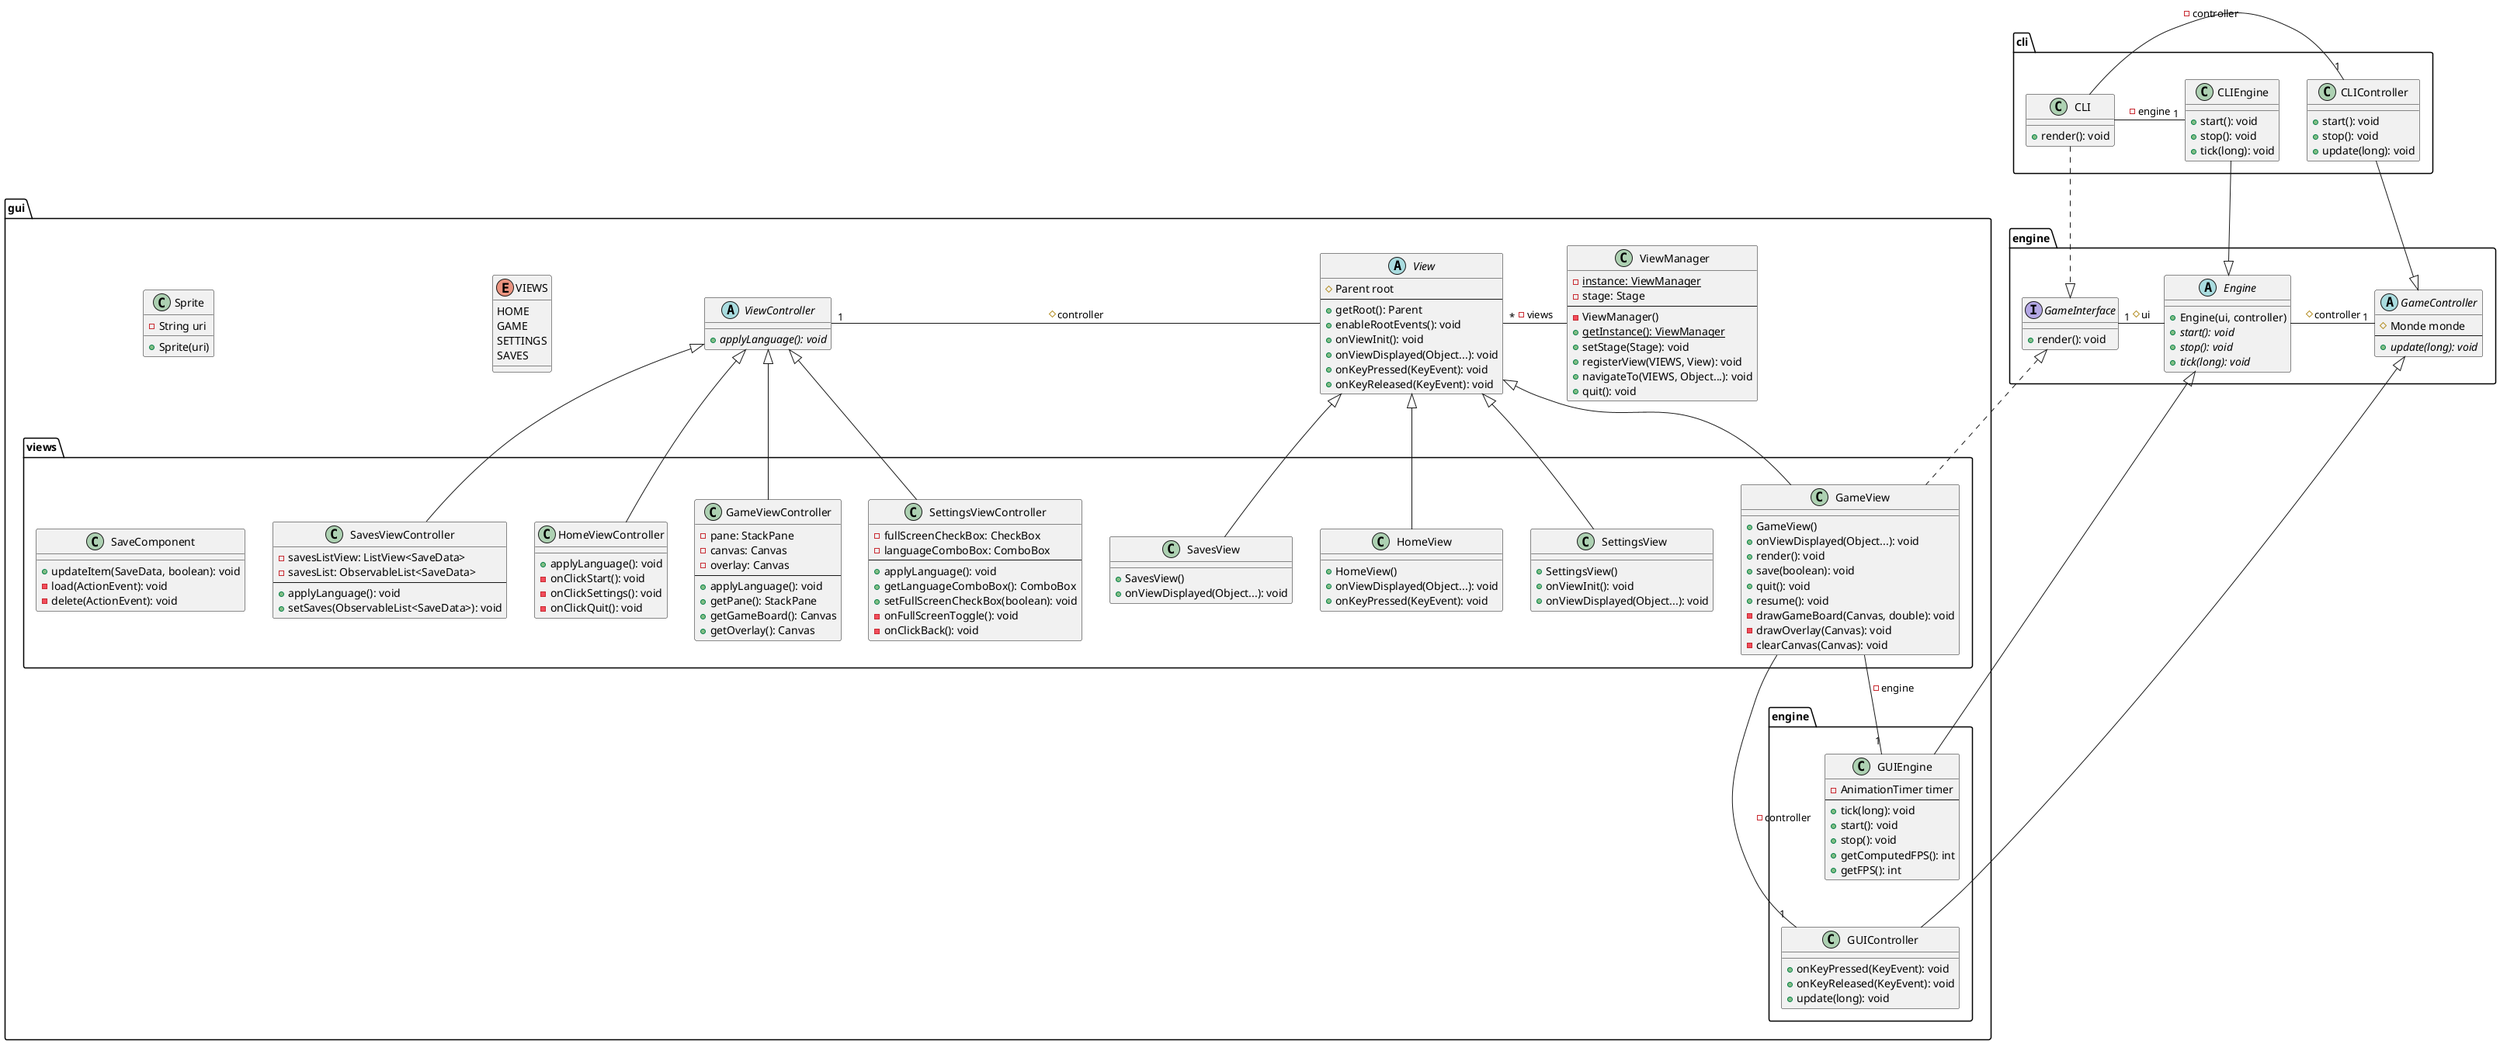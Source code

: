 @startuml

package engine {
    abstract class GameController {
        # Monde monde
        --
        + {abstract} update(long): void
    }

    abstract class Engine {
        + Engine(ui, controller)
        + {abstract} start(): void
        + {abstract} stop(): void
        + {abstract} tick(long): void
    }

    interface GameInterface {
        + render(): void
    }
}

package cli {
    class CLIController {
        + start(): void
        + stop(): void
        + update(long): void
    }

    class CLIEngine {
        + start(): void
        + stop(): void
        + tick(long): void
    }

    class CLI {
        + render(): void
    }
}

package gui {
    abstract class View {
        # Parent root
        --
        + getRoot(): Parent
        + enableRootEvents(): void
        + onViewInit(): void
        + onViewDisplayed(Object...): void
        + onKeyPressed(KeyEvent): void
        + onKeyReleased(KeyEvent): void
    }

    abstract class ViewController {
        + {abstract} applyLanguage(): void
    }

    enum VIEWS {
        HOME
        GAME
        SETTINGS
        SAVES
    }

    class ViewManager {
        - {static} instance: ViewManager
        - stage: Stage
        --
        - ViewManager()
        + {static} getInstance(): ViewManager
        + setStage(Stage): void
        + registerView(VIEWS, View): void
        + navigateTo(VIEWS, Object...): void
        + quit(): void
    }

    package views {
        class HomeViewController {
            + applyLanguage(): void
            - onClickStart(): void
            - onClickSettings(): void
            - onClickQuit(): void
        }

        class GameViewController {
            - pane: StackPane
            - canvas: Canvas
            - overlay: Canvas
            --
            + applyLanguage(): void
            + getPane(): StackPane
            + getGameBoard(): Canvas
            + getOverlay(): Canvas
        }

        class SettingsViewController {
            - fullScreenCheckBox: CheckBox
            - languageComboBox: ComboBox
            --
            + applyLanguage(): void
            + getLanguageComboBox(): ComboBox
            + setFullScreenCheckBox(boolean): void
            - onFullScreenToggle(): void
            - onClickBack(): void
        }

        class SavesViewController {
            - savesListView: ListView<SaveData>
            - savesList: ObservableList<SaveData>
            --
            + applyLanguage(): void
            + setSaves(ObservableList<SaveData>): void
        }

        class HomeView {
            + HomeView()
            + onViewDisplayed(Object...): void
            + onKeyPressed(KeyEvent): void
        }

        class GameView {
            + GameView()
            + onViewDisplayed(Object...): void
            + render(): void
            + save(boolean): void
            + quit(): void
            + resume(): void
            - drawGameBoard(Canvas, double): void
            - drawOverlay(Canvas): void
            - clearCanvas(Canvas): void
        }

        class SettingsView {
            + SettingsView()
            + onViewInit(): void
            + onViewDisplayed(Object...): void
        }

        class SavesView {
            + SavesView()
            + onViewDisplayed(Object...): void
        }

        class SaveComponent {
            + updateItem(SaveData, boolean): void
            - load(ActionEvent): void
            - delete(ActionEvent): void
        }
    }

    class Sprite {
        - String uri
        + Sprite(uri)
    }

    package engine {
        class GUIController {
            + onKeyPressed(KeyEvent): void
            + onKeyReleased(KeyEvent): void
            + update(long): void
        }

        class GUIEngine {
            - AnimationTimer timer
            --
            + tick(long): void
            + start(): void
            + stop(): void
            + getComputedFPS(): int
            + getFPS(): int
        }
    }
}

' engine
Engine -left-"1" GameInterface : # ui
Engine -right-"1" GameController : # controller

' cli
CLIController -down-|> GameController
CLIEngine -down-|> Engine
CLI .down.|> GameInterface
CLI -right-"1" CLIController : - controller
CLI -right-"1" CLIEngine : - engine

' gui
GUIController -up-|> GameController
GUIEngine -up-|> Engine
GameView .up.|> GameInterface
GameView --"1" GUIController : - controller
GameView --"1" GUIEngine : - engine
GUIEngine -down[hidden]- GUIController

View -left-"1" ViewController : # controller
ViewManager -left-"*" View : - views

' gui views
HomeViewController -up-|> ViewController
HomeView -up-|> View
GameViewController -up-|> ViewController
GameView -up-|> View
SettingsViewController -up-|> ViewController
SettingsView -up-|> View
SavesViewController -up-|> ViewController
SavesView -up-|> View

@enduml
